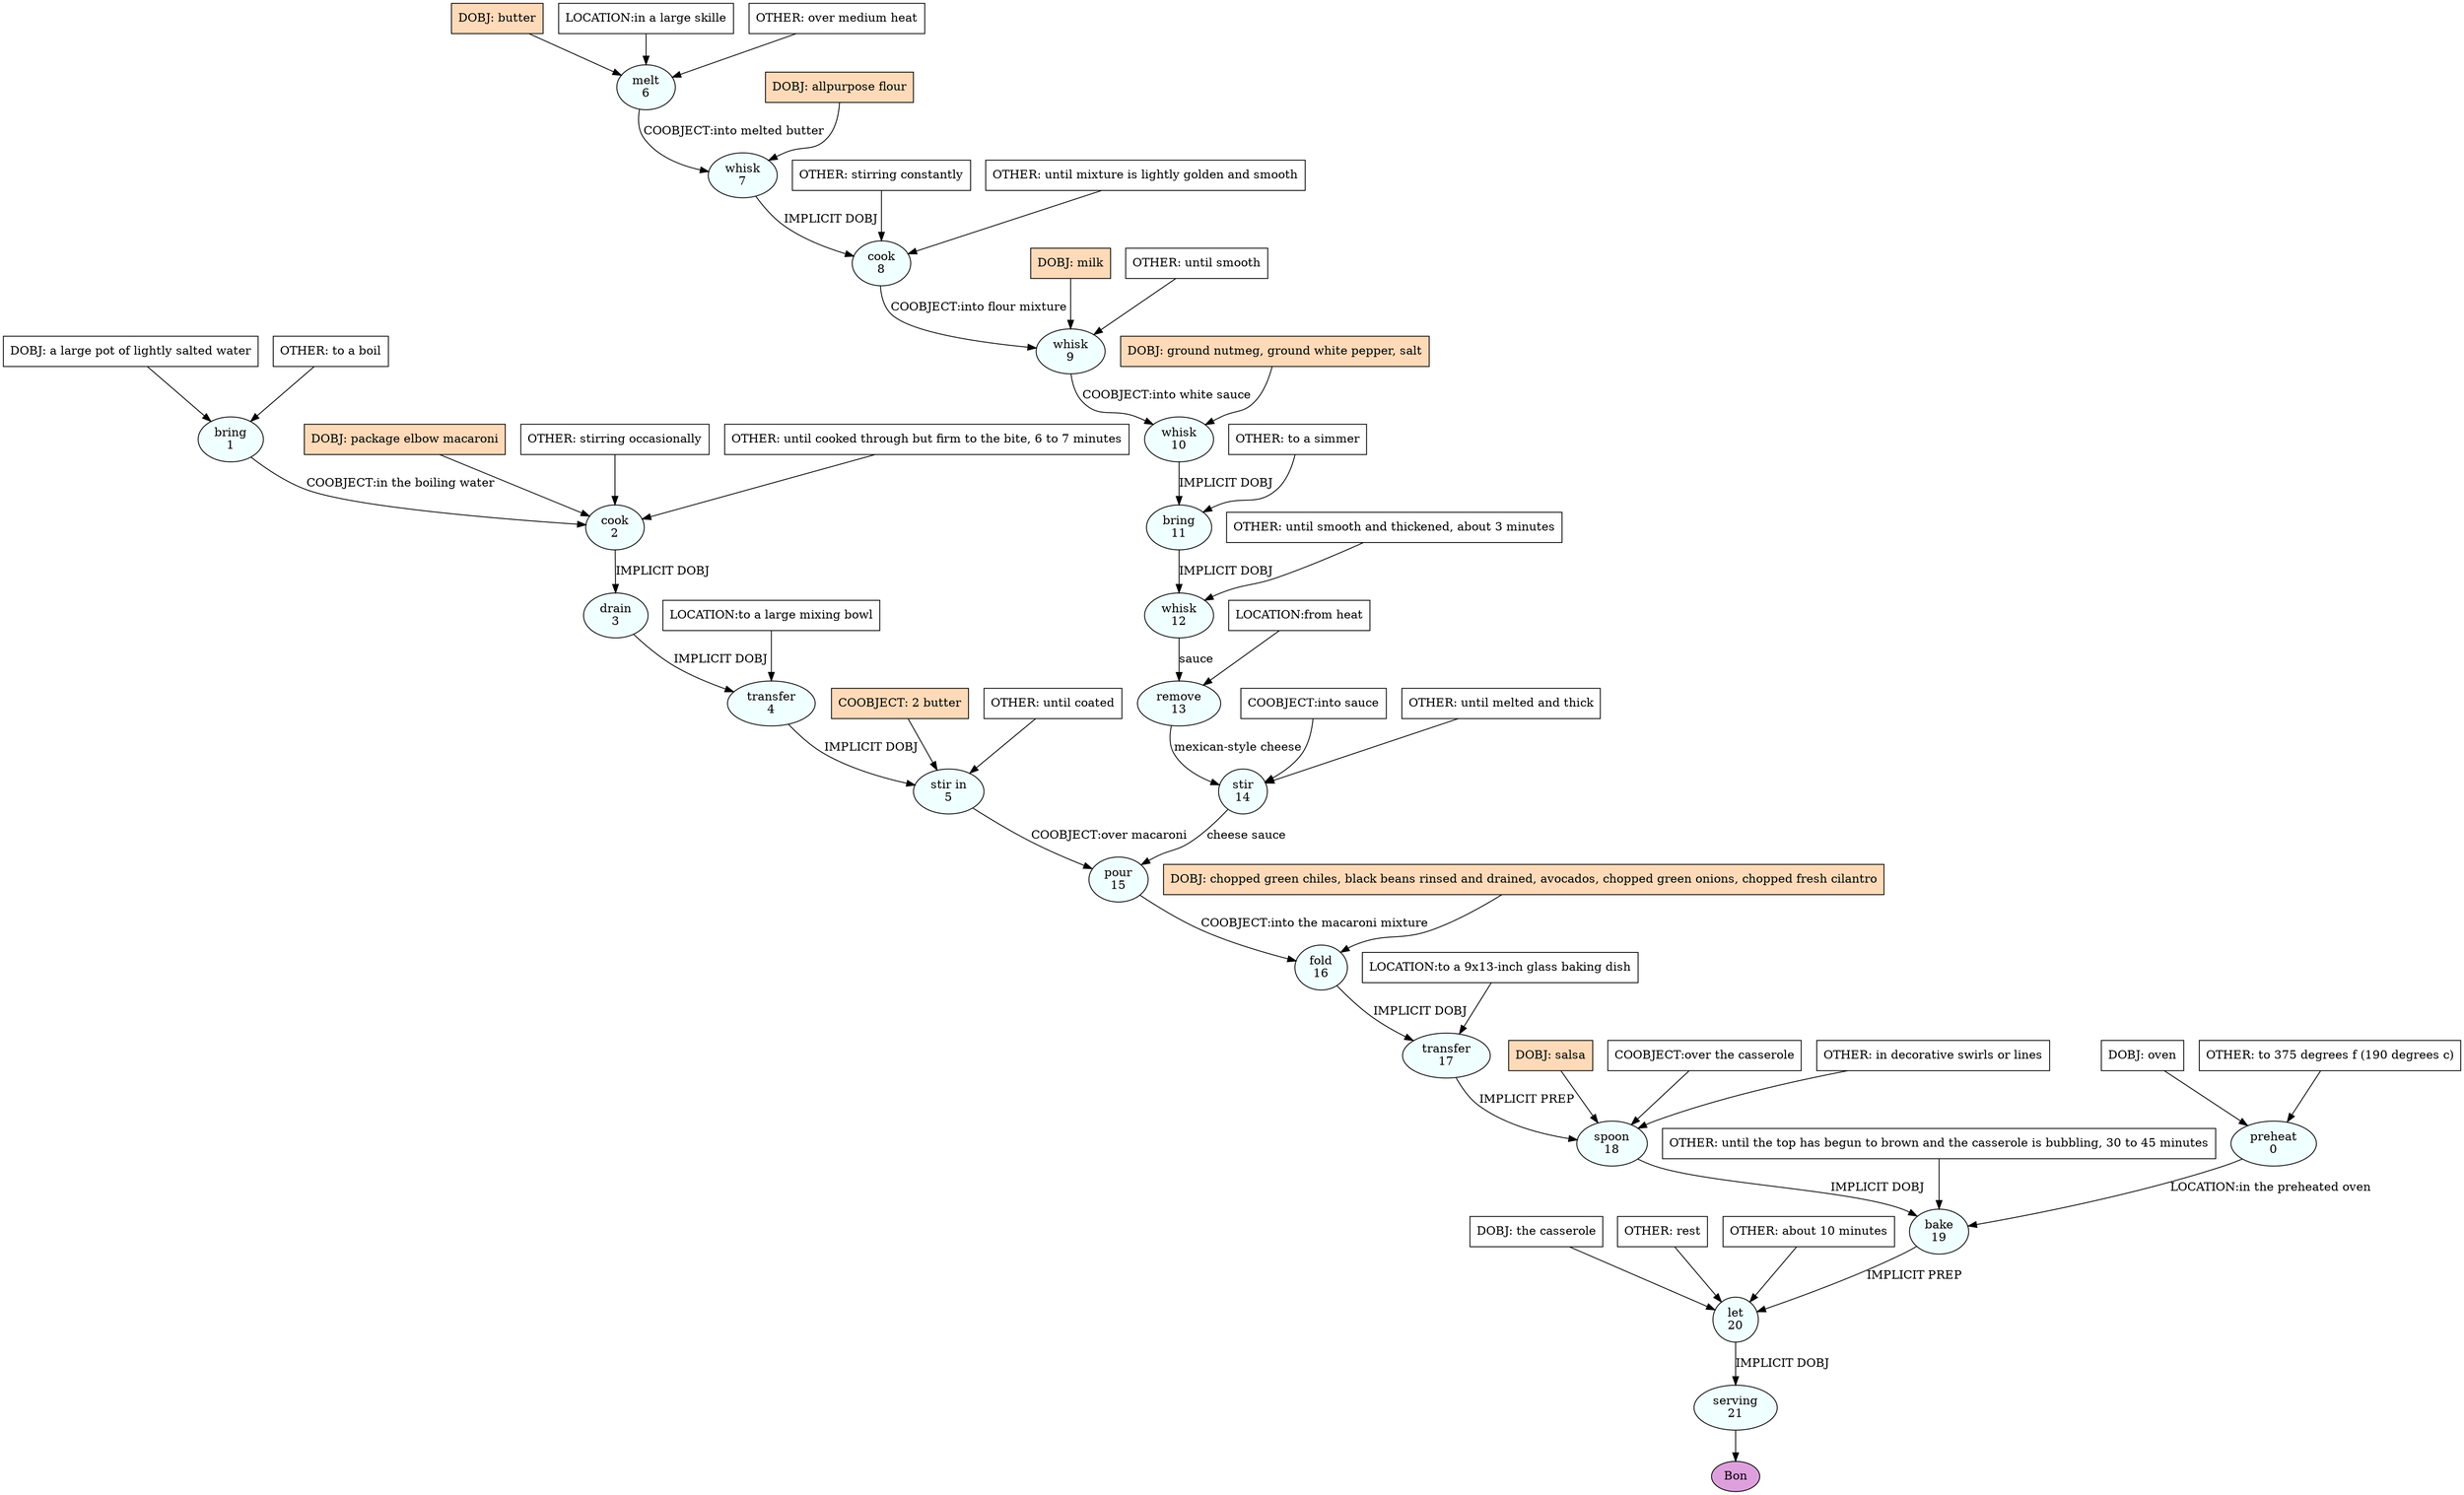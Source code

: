 digraph recipe {
E0[label="preheat
0", shape=oval, style=filled, fillcolor=azure]
E1[label="bring
1", shape=oval, style=filled, fillcolor=azure]
E2[label="cook
2", shape=oval, style=filled, fillcolor=azure]
E3[label="drain
3", shape=oval, style=filled, fillcolor=azure]
E4[label="transfer
4", shape=oval, style=filled, fillcolor=azure]
E5[label="stir in
5", shape=oval, style=filled, fillcolor=azure]
E6[label="melt
6", shape=oval, style=filled, fillcolor=azure]
E7[label="whisk
7", shape=oval, style=filled, fillcolor=azure]
E8[label="cook
8", shape=oval, style=filled, fillcolor=azure]
E9[label="whisk
9", shape=oval, style=filled, fillcolor=azure]
E10[label="whisk
10", shape=oval, style=filled, fillcolor=azure]
E11[label="bring
11", shape=oval, style=filled, fillcolor=azure]
E12[label="whisk
12", shape=oval, style=filled, fillcolor=azure]
E13[label="remove
13", shape=oval, style=filled, fillcolor=azure]
E14[label="stir
14", shape=oval, style=filled, fillcolor=azure]
E15[label="pour
15", shape=oval, style=filled, fillcolor=azure]
E16[label="fold
16", shape=oval, style=filled, fillcolor=azure]
E17[label="transfer
17", shape=oval, style=filled, fillcolor=azure]
E18[label="spoon
18", shape=oval, style=filled, fillcolor=azure]
E19[label="bake
19", shape=oval, style=filled, fillcolor=azure]
E20[label="let
20", shape=oval, style=filled, fillcolor=azure]
E21[label="serving
21", shape=oval, style=filled, fillcolor=azure]
D0[label="DOBJ: oven", shape=box, style=filled, fillcolor=white]
D0 -> E0
O0_0[label="OTHER: to 375 degrees f (190 degrees c)", shape=box, style=filled, fillcolor=white]
O0_0 -> E0
D1[label="DOBJ: a large pot of lightly salted water", shape=box, style=filled, fillcolor=white]
D1 -> E1
O1_0[label="OTHER: to a boil", shape=box, style=filled, fillcolor=white]
O1_0 -> E1
D6[label="DOBJ: butter", shape=box, style=filled, fillcolor=peachpuff]
D6 -> E6
P6_0[label="LOCATION:in a large skille", shape=box, style=filled, fillcolor=white]
P6_0 -> E6
O6_0[label="OTHER: over medium heat", shape=box, style=filled, fillcolor=white]
O6_0 -> E6
D2_ing[label="DOBJ: package elbow macaroni", shape=box, style=filled, fillcolor=peachpuff]
D2_ing -> E2
E1 -> E2 [label="COOBJECT:in the boiling water"]
O2_0_0[label="OTHER: stirring occasionally", shape=box, style=filled, fillcolor=white]
O2_0_0 -> E2
O2_1_0[label="OTHER: until cooked through but firm to the bite, 6 to 7 minutes", shape=box, style=filled, fillcolor=white]
O2_1_0 -> E2
E2 -> E3 [label="IMPLICIT DOBJ"]
E3 -> E4 [label="IMPLICIT DOBJ"]
P4_0_0[label="LOCATION:to a large mixing bowl", shape=box, style=filled, fillcolor=white]
P4_0_0 -> E4
E4 -> E5 [label="IMPLICIT DOBJ"]
P5_0_ing[label="COOBJECT: 2 butter", shape=box, style=filled, fillcolor=peachpuff]
P5_0_ing -> E5
O5_0_0[label="OTHER: until coated", shape=box, style=filled, fillcolor=white]
O5_0_0 -> E5
D7_ing[label="DOBJ: allpurpose flour", shape=box, style=filled, fillcolor=peachpuff]
D7_ing -> E7
E6 -> E7 [label="COOBJECT:into melted butter"]
E7 -> E8 [label="IMPLICIT DOBJ"]
O8_0_0[label="OTHER: stirring constantly", shape=box, style=filled, fillcolor=white]
O8_0_0 -> E8
O8_1_0[label="OTHER: until mixture is lightly golden and smooth", shape=box, style=filled, fillcolor=white]
O8_1_0 -> E8
D9_ing[label="DOBJ: milk", shape=box, style=filled, fillcolor=peachpuff]
D9_ing -> E9
E8 -> E9 [label="COOBJECT:into flour mixture"]
O9_0_0[label="OTHER: until smooth", shape=box, style=filled, fillcolor=white]
O9_0_0 -> E9
D10_ing[label="DOBJ: ground nutmeg, ground white pepper, salt", shape=box, style=filled, fillcolor=peachpuff]
D10_ing -> E10
E9 -> E10 [label="COOBJECT:into white sauce"]
E10 -> E11 [label="IMPLICIT DOBJ"]
O11_0_0[label="OTHER: to a simmer", shape=box, style=filled, fillcolor=white]
O11_0_0 -> E11
E11 -> E12 [label="IMPLICIT DOBJ"]
O12_0_0[label="OTHER: until smooth and thickened, about 3 minutes", shape=box, style=filled, fillcolor=white]
O12_0_0 -> E12
E12 -> E13 [label="sauce"]
P13_0_0[label="LOCATION:from heat", shape=box, style=filled, fillcolor=white]
P13_0_0 -> E13
E13 -> E14 [label="mexican-style cheese"]
P14_0_0[label="COOBJECT:into sauce", shape=box, style=filled, fillcolor=white]
P14_0_0 -> E14
O14_0_0[label="OTHER: until melted and thick", shape=box, style=filled, fillcolor=white]
O14_0_0 -> E14
E14 -> E15 [label="cheese sauce"]
E5 -> E15 [label="COOBJECT:over macaroni"]
D16_ing[label="DOBJ: chopped green chiles, black beans rinsed and drained, avocados, chopped green onions, chopped fresh cilantro", shape=box, style=filled, fillcolor=peachpuff]
D16_ing -> E16
E15 -> E16 [label="COOBJECT:into the macaroni mixture"]
E16 -> E17 [label="IMPLICIT DOBJ"]
P17_0_0[label="LOCATION:to a 9x13-inch glass baking dish", shape=box, style=filled, fillcolor=white]
P17_0_0 -> E17
D18_ing[label="DOBJ: salsa", shape=box, style=filled, fillcolor=peachpuff]
D18_ing -> E18
E17 -> E18 [label="IMPLICIT PREP"]
P18_1_0[label="COOBJECT:over the casserole", shape=box, style=filled, fillcolor=white]
P18_1_0 -> E18
O18_0_0[label="OTHER: in decorative swirls or lines", shape=box, style=filled, fillcolor=white]
O18_0_0 -> E18
E18 -> E19 [label="IMPLICIT DOBJ"]
E0 -> E19 [label="LOCATION:in the preheated oven"]
O19_0_0[label="OTHER: until the top has begun to brown and the casserole is bubbling, 30 to 45 minutes", shape=box, style=filled, fillcolor=white]
O19_0_0 -> E19
D20_0[label="DOBJ: the casserole", shape=box, style=filled, fillcolor=white]
D20_0 -> E20
E19 -> E20 [label="IMPLICIT PREP"]
O20_0_0[label="OTHER: rest", shape=box, style=filled, fillcolor=white]
O20_0_0 -> E20
O20_1_0[label="OTHER: about 10 minutes", shape=box, style=filled, fillcolor=white]
O20_1_0 -> E20
E20 -> E21 [label="IMPLICIT DOBJ"]
EOR[label="Bon", shape=oval, style=filled, fillcolor=plum]
E21 -> EOR
}
